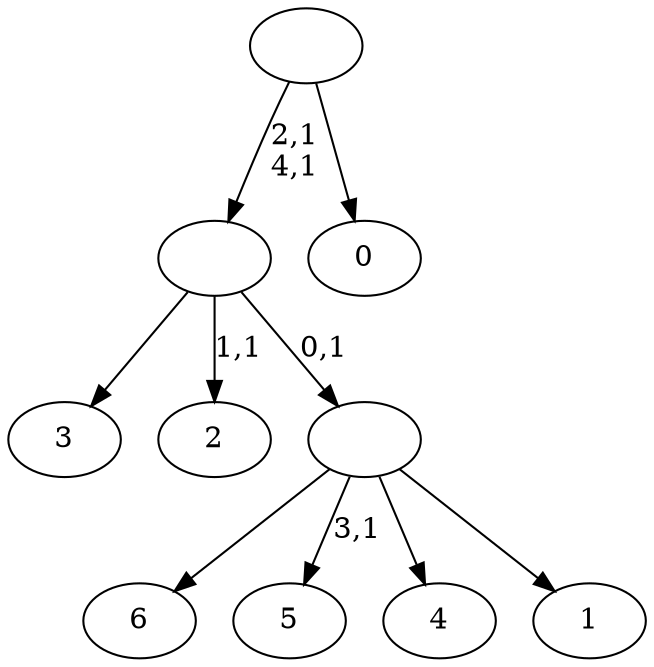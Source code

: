 digraph T {
	12 [label="6"]
	11 [label="5"]
	9 [label="4"]
	8 [label="3"]
	7 [label="2"]
	5 [label="1"]
	4 [label=""]
	3 [label=""]
	1 [label="0"]
	0 [label=""]
	4 -> 11 [label="3,1"]
	4 -> 12 [label=""]
	4 -> 9 [label=""]
	4 -> 5 [label=""]
	3 -> 7 [label="1,1"]
	3 -> 8 [label=""]
	3 -> 4 [label="0,1"]
	0 -> 3 [label="2,1\n4,1"]
	0 -> 1 [label=""]
}
